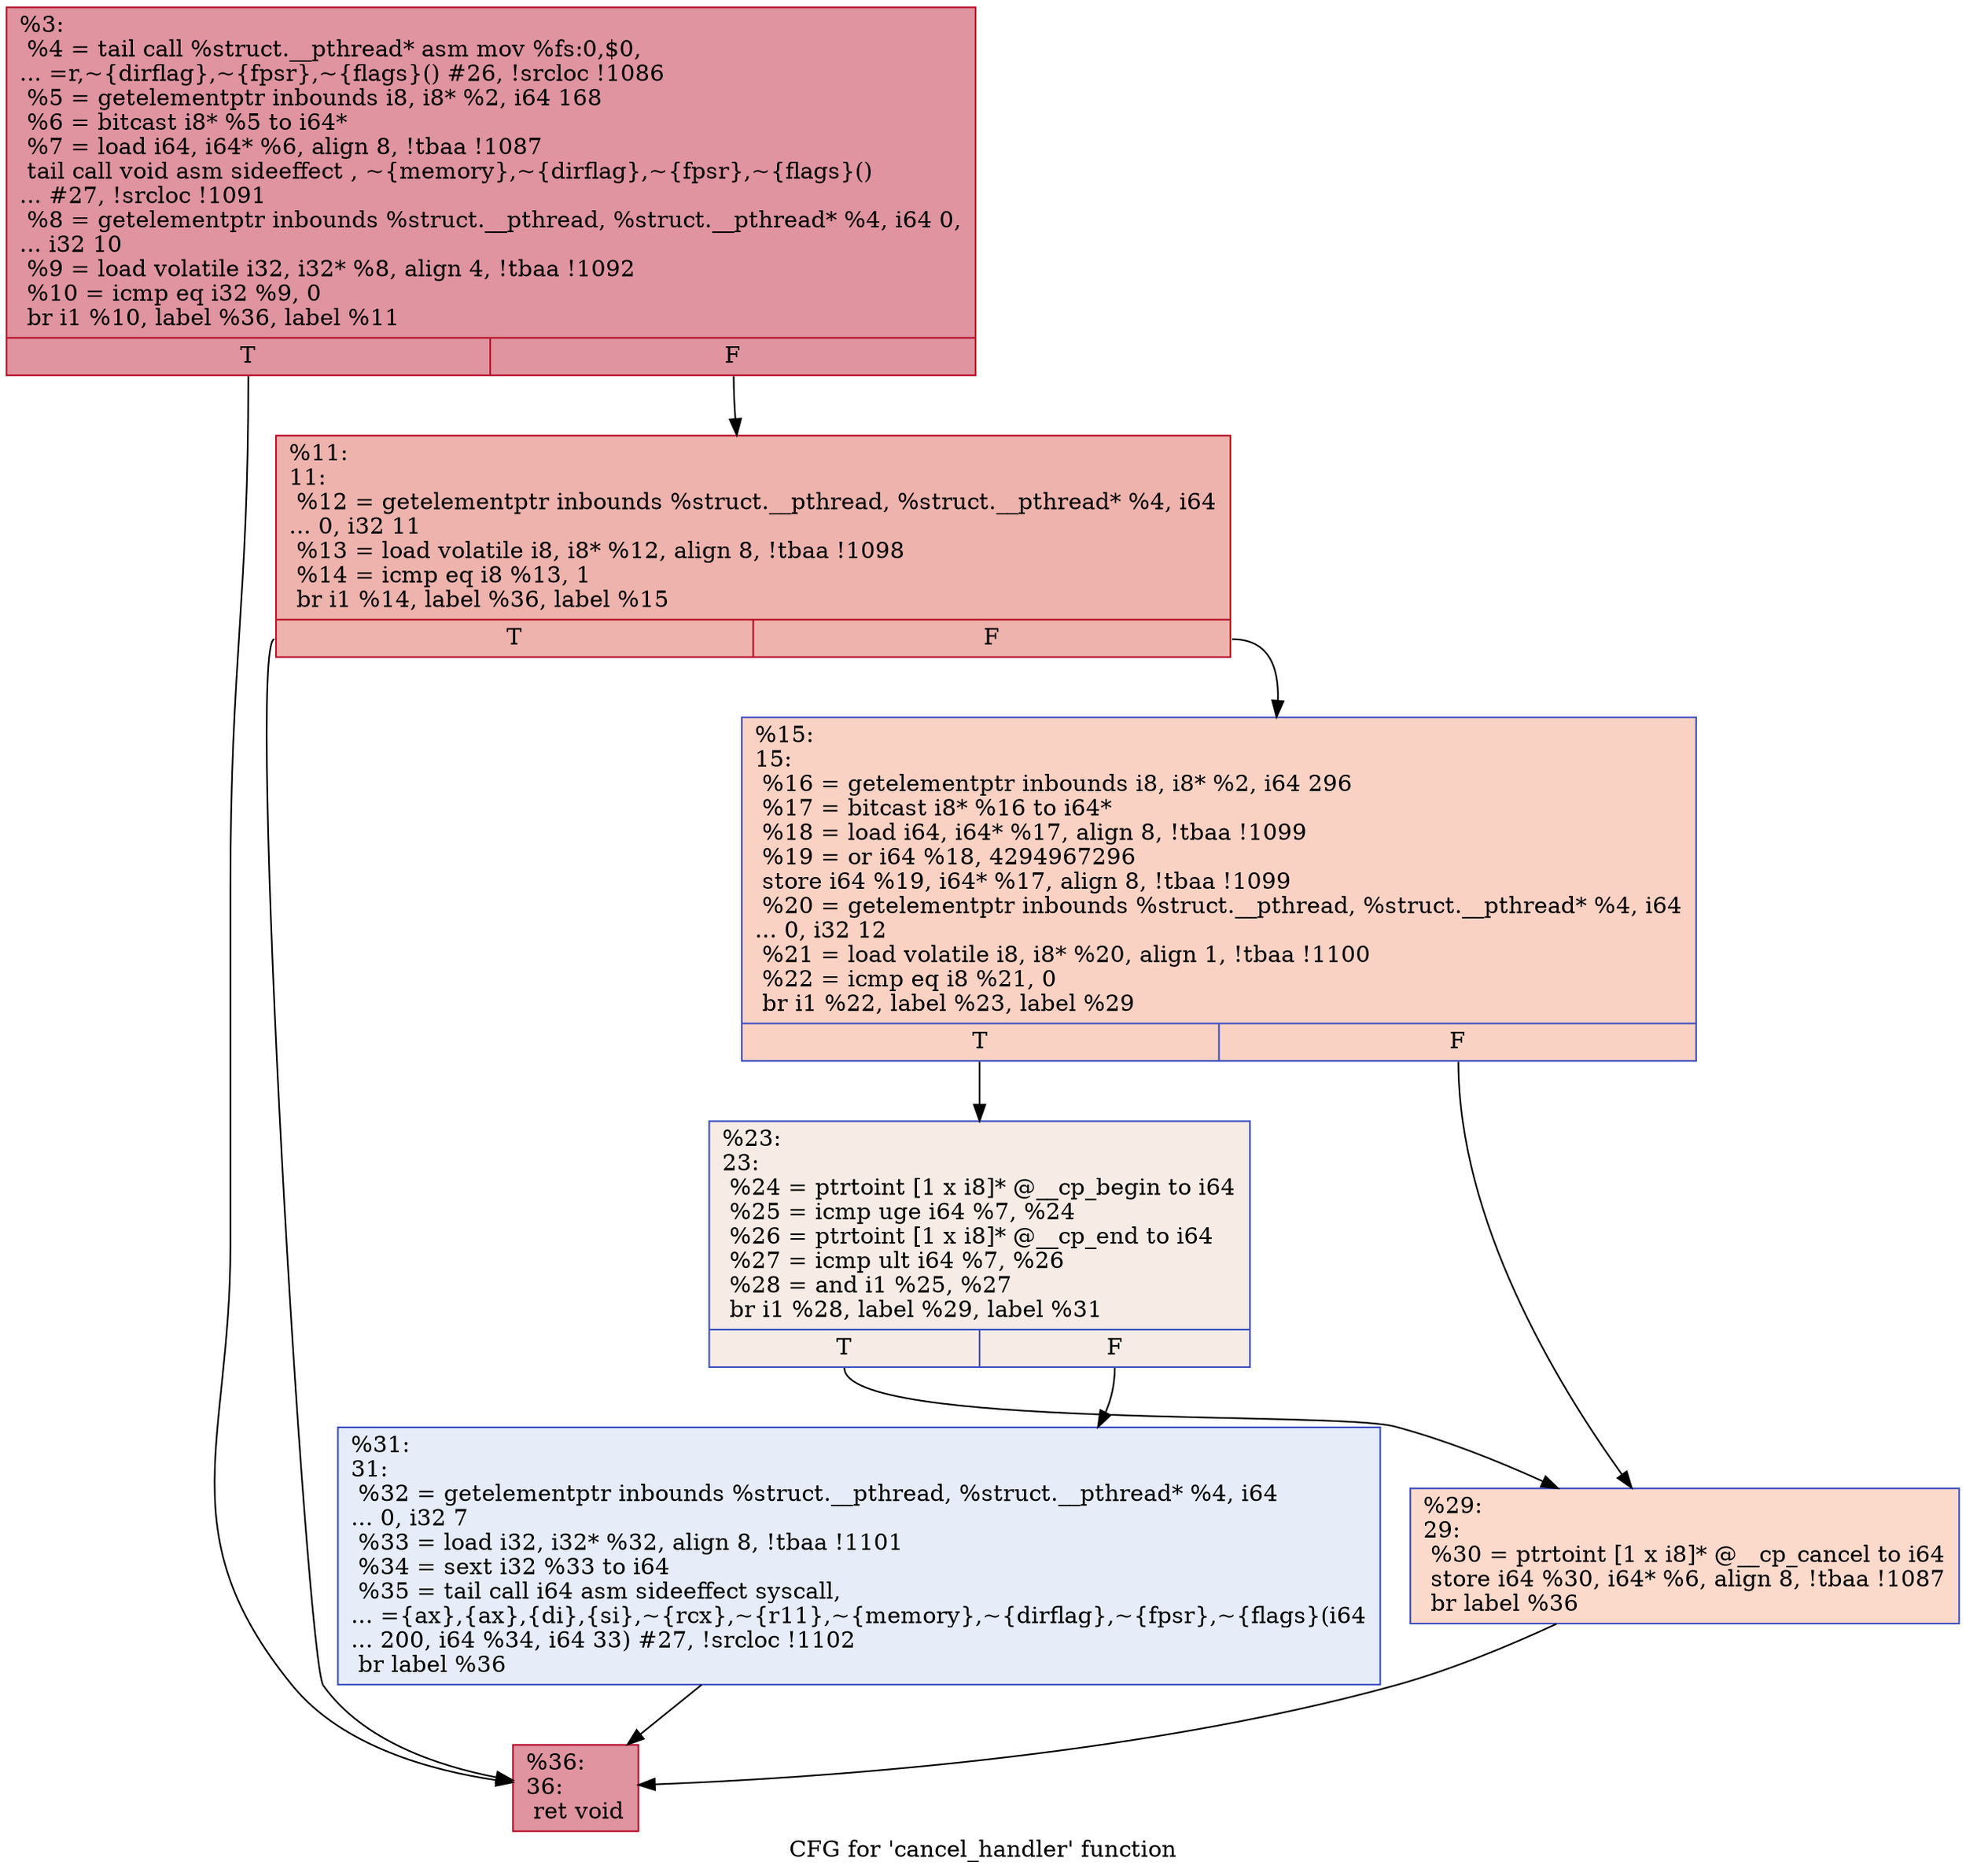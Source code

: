 digraph "CFG for 'cancel_handler' function" {
	label="CFG for 'cancel_handler' function";

	Node0x14d2790 [shape=record,color="#b70d28ff", style=filled, fillcolor="#b70d2870",label="{%3:\l  %4 = tail call %struct.__pthread* asm mov %fs:0,$0,\l... =r,~\{dirflag\},~\{fpsr\},~\{flags\}() #26, !srcloc !1086\l  %5 = getelementptr inbounds i8, i8* %2, i64 168\l  %6 = bitcast i8* %5 to i64*\l  %7 = load i64, i64* %6, align 8, !tbaa !1087\l  tail call void asm sideeffect , ~\{memory\},~\{dirflag\},~\{fpsr\},~\{flags\}()\l... #27, !srcloc !1091\l  %8 = getelementptr inbounds %struct.__pthread, %struct.__pthread* %4, i64 0,\l... i32 10\l  %9 = load volatile i32, i32* %8, align 4, !tbaa !1092\l  %10 = icmp eq i32 %9, 0\l  br i1 %10, label %36, label %11\l|{<s0>T|<s1>F}}"];
	Node0x14d2790:s0 -> Node0x14d2b30;
	Node0x14d2790:s1 -> Node0x14d29a0;
	Node0x14d29a0 [shape=record,color="#b70d28ff", style=filled, fillcolor="#d6524470",label="{%11:\l11:                                               \l  %12 = getelementptr inbounds %struct.__pthread, %struct.__pthread* %4, i64\l... 0, i32 11\l  %13 = load volatile i8, i8* %12, align 8, !tbaa !1098\l  %14 = icmp eq i8 %13, 1\l  br i1 %14, label %36, label %15\l|{<s0>T|<s1>F}}"];
	Node0x14d29a0:s0 -> Node0x14d2b30;
	Node0x14d29a0:s1 -> Node0x14d29f0;
	Node0x14d29f0 [shape=record,color="#3d50c3ff", style=filled, fillcolor="#f4987a70",label="{%15:\l15:                                               \l  %16 = getelementptr inbounds i8, i8* %2, i64 296\l  %17 = bitcast i8* %16 to i64*\l  %18 = load i64, i64* %17, align 8, !tbaa !1099\l  %19 = or i64 %18, 4294967296\l  store i64 %19, i64* %17, align 8, !tbaa !1099\l  %20 = getelementptr inbounds %struct.__pthread, %struct.__pthread* %4, i64\l... 0, i32 12\l  %21 = load volatile i8, i8* %20, align 1, !tbaa !1100\l  %22 = icmp eq i8 %21, 0\l  br i1 %22, label %23, label %29\l|{<s0>T|<s1>F}}"];
	Node0x14d29f0:s0 -> Node0x14d2a40;
	Node0x14d29f0:s1 -> Node0x14d2a90;
	Node0x14d2a40 [shape=record,color="#3d50c3ff", style=filled, fillcolor="#ecd3c570",label="{%23:\l23:                                               \l  %24 = ptrtoint [1 x i8]* @__cp_begin to i64\l  %25 = icmp uge i64 %7, %24\l  %26 = ptrtoint [1 x i8]* @__cp_end to i64\l  %27 = icmp ult i64 %7, %26\l  %28 = and i1 %25, %27\l  br i1 %28, label %29, label %31\l|{<s0>T|<s1>F}}"];
	Node0x14d2a40:s0 -> Node0x14d2a90;
	Node0x14d2a40:s1 -> Node0x14d2ae0;
	Node0x14d2a90 [shape=record,color="#3d50c3ff", style=filled, fillcolor="#f7a88970",label="{%29:\l29:                                               \l  %30 = ptrtoint [1 x i8]* @__cp_cancel to i64\l  store i64 %30, i64* %6, align 8, !tbaa !1087\l  br label %36\l}"];
	Node0x14d2a90 -> Node0x14d2b30;
	Node0x14d2ae0 [shape=record,color="#3d50c3ff", style=filled, fillcolor="#c7d7f070",label="{%31:\l31:                                               \l  %32 = getelementptr inbounds %struct.__pthread, %struct.__pthread* %4, i64\l... 0, i32 7\l  %33 = load i32, i32* %32, align 8, !tbaa !1101\l  %34 = sext i32 %33 to i64\l  %35 = tail call i64 asm sideeffect syscall,\l... =\{ax\},\{ax\},\{di\},\{si\},~\{rcx\},~\{r11\},~\{memory\},~\{dirflag\},~\{fpsr\},~\{flags\}(i64\l... 200, i64 %34, i64 33) #27, !srcloc !1102\l  br label %36\l}"];
	Node0x14d2ae0 -> Node0x14d2b30;
	Node0x14d2b30 [shape=record,color="#b70d28ff", style=filled, fillcolor="#b70d2870",label="{%36:\l36:                                               \l  ret void\l}"];
}
